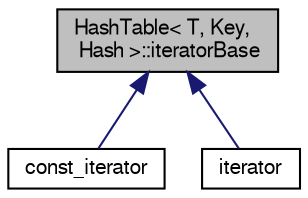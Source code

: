 digraph "HashTable&lt; T, Key, Hash &gt;::iteratorBase"
{
  bgcolor="transparent";
  edge [fontname="FreeSans",fontsize="10",labelfontname="FreeSans",labelfontsize="10"];
  node [fontname="FreeSans",fontsize="10",shape=record];
  Node0 [label="HashTable\< T, Key,\l Hash \>::iteratorBase",height=0.2,width=0.4,color="black", fillcolor="grey75", style="filled", fontcolor="black"];
  Node0 -> Node1 [dir="back",color="midnightblue",fontsize="10",style="solid",fontname="FreeSans"];
  Node1 [label="const_iterator",height=0.2,width=0.4,color="black",URL="$a25726.html",tooltip="An STL-conforming const_iterator. "];
  Node0 -> Node2 [dir="back",color="midnightblue",fontsize="10",style="solid",fontname="FreeSans"];
  Node2 [label="iterator",height=0.2,width=0.4,color="black",URL="$a25722.html",tooltip="An STL-conforming iterator. "];
}
